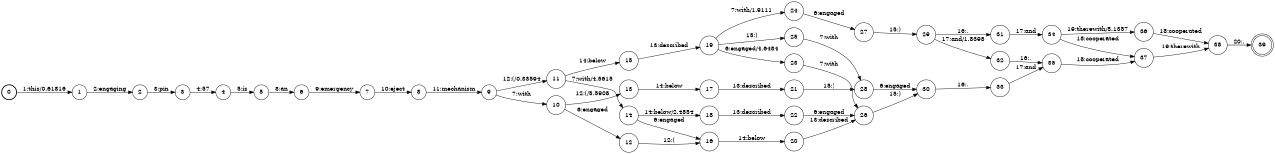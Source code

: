digraph FST {
rankdir = LR;
size = "8.5,11";
label = "";
center = 1;
orientation = Portrait;
ranksep = "0.4";
nodesep = "0.25";
0 [label = "0", shape = circle, style = bold, fontsize = 14]
	0 -> 1 [label = "1:this/0.61816", fontsize = 14];
1 [label = "1", shape = circle, style = solid, fontsize = 14]
	1 -> 2 [label = "2:engaging", fontsize = 14];
2 [label = "2", shape = circle, style = solid, fontsize = 14]
	2 -> 3 [label = "3:pin", fontsize = 14];
3 [label = "3", shape = circle, style = solid, fontsize = 14]
	3 -> 4 [label = "4:57", fontsize = 14];
4 [label = "4", shape = circle, style = solid, fontsize = 14]
	4 -> 5 [label = "5:is", fontsize = 14];
5 [label = "5", shape = circle, style = solid, fontsize = 14]
	5 -> 6 [label = "8:an", fontsize = 14];
6 [label = "6", shape = circle, style = solid, fontsize = 14]
	6 -> 7 [label = "9:emergency", fontsize = 14];
7 [label = "7", shape = circle, style = solid, fontsize = 14]
	7 -> 8 [label = "10:eject", fontsize = 14];
8 [label = "8", shape = circle, style = solid, fontsize = 14]
	8 -> 9 [label = "11:mechanism", fontsize = 14];
9 [label = "9", shape = circle, style = solid, fontsize = 14]
	9 -> 10 [label = "7:with", fontsize = 14];
	9 -> 11 [label = "12:(/0.33594", fontsize = 14];
10 [label = "10", shape = circle, style = solid, fontsize = 14]
	10 -> 12 [label = "6:engaged", fontsize = 14];
	10 -> 13 [label = "12:(/5.5908", fontsize = 14];
11 [label = "11", shape = circle, style = solid, fontsize = 14]
	11 -> 14 [label = "7:with/4.5615", fontsize = 14];
	11 -> 15 [label = "14:below", fontsize = 14];
12 [label = "12", shape = circle, style = solid, fontsize = 14]
	12 -> 16 [label = "12:(", fontsize = 14];
13 [label = "13", shape = circle, style = solid, fontsize = 14]
	13 -> 17 [label = "14:below", fontsize = 14];
14 [label = "14", shape = circle, style = solid, fontsize = 14]
	14 -> 16 [label = "6:engaged", fontsize = 14];
	14 -> 18 [label = "14:below/2.4854", fontsize = 14];
15 [label = "15", shape = circle, style = solid, fontsize = 14]
	15 -> 19 [label = "13:described", fontsize = 14];
16 [label = "16", shape = circle, style = solid, fontsize = 14]
	16 -> 20 [label = "14:below", fontsize = 14];
17 [label = "17", shape = circle, style = solid, fontsize = 14]
	17 -> 21 [label = "13:described", fontsize = 14];
18 [label = "18", shape = circle, style = solid, fontsize = 14]
	18 -> 22 [label = "13:described", fontsize = 14];
19 [label = "19", shape = circle, style = solid, fontsize = 14]
	19 -> 23 [label = "6:engaged/4.6484", fontsize = 14];
	19 -> 24 [label = "7:with/1.9111", fontsize = 14];
	19 -> 25 [label = "15:)", fontsize = 14];
20 [label = "20", shape = circle, style = solid, fontsize = 14]
	20 -> 26 [label = "13:described", fontsize = 14];
21 [label = "21", shape = circle, style = solid, fontsize = 14]
	21 -> 28 [label = "15:)", fontsize = 14];
22 [label = "22", shape = circle, style = solid, fontsize = 14]
	22 -> 26 [label = "6:engaged", fontsize = 14];
23 [label = "23", shape = circle, style = solid, fontsize = 14]
	23 -> 26 [label = "7:with", fontsize = 14];
24 [label = "24", shape = circle, style = solid, fontsize = 14]
	24 -> 27 [label = "6:engaged", fontsize = 14];
25 [label = "25", shape = circle, style = solid, fontsize = 14]
	25 -> 28 [label = "7:with", fontsize = 14];
26 [label = "26", shape = circle, style = solid, fontsize = 14]
	26 -> 30 [label = "15:)", fontsize = 14];
27 [label = "27", shape = circle, style = solid, fontsize = 14]
	27 -> 29 [label = "15:)", fontsize = 14];
28 [label = "28", shape = circle, style = solid, fontsize = 14]
	28 -> 30 [label = "6:engaged", fontsize = 14];
29 [label = "29", shape = circle, style = solid, fontsize = 14]
	29 -> 31 [label = "16:,", fontsize = 14];
	29 -> 32 [label = "17:and/1.8398", fontsize = 14];
30 [label = "30", shape = circle, style = solid, fontsize = 14]
	30 -> 33 [label = "16:,", fontsize = 14];
31 [label = "31", shape = circle, style = solid, fontsize = 14]
	31 -> 34 [label = "17:and", fontsize = 14];
32 [label = "32", shape = circle, style = solid, fontsize = 14]
	32 -> 35 [label = "16:,", fontsize = 14];
33 [label = "33", shape = circle, style = solid, fontsize = 14]
	33 -> 35 [label = "17:and", fontsize = 14];
34 [label = "34", shape = circle, style = solid, fontsize = 14]
	34 -> 37 [label = "18:cooperated", fontsize = 14];
	34 -> 36 [label = "19:therewith/5.1357", fontsize = 14];
35 [label = "35", shape = circle, style = solid, fontsize = 14]
	35 -> 37 [label = "18:cooperated", fontsize = 14];
36 [label = "36", shape = circle, style = solid, fontsize = 14]
	36 -> 38 [label = "18:cooperated", fontsize = 14];
37 [label = "37", shape = circle, style = solid, fontsize = 14]
	37 -> 38 [label = "19:therewith", fontsize = 14];
38 [label = "38", shape = circle, style = solid, fontsize = 14]
	38 -> 39 [label = "20:.", fontsize = 14];
39 [label = "39", shape = doublecircle, style = solid, fontsize = 14]
}

